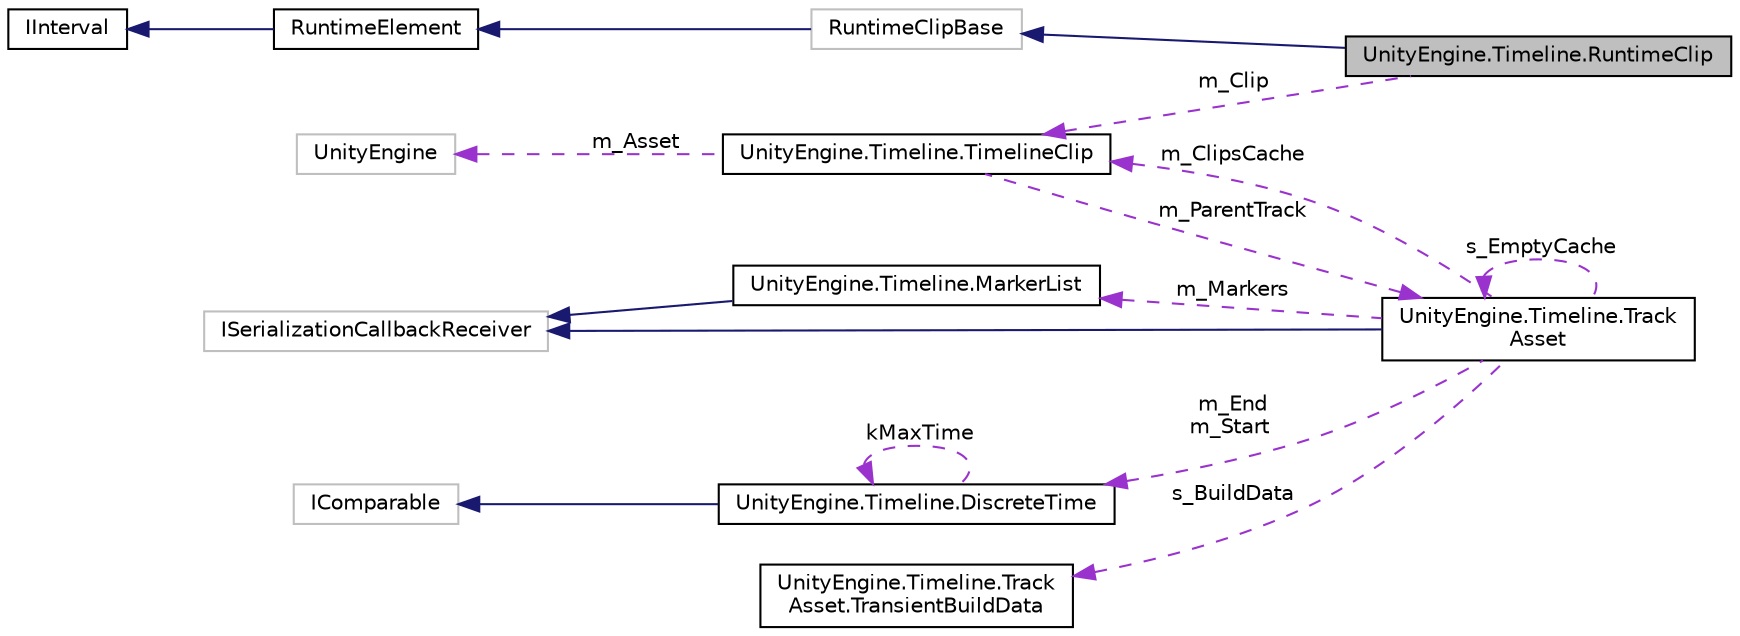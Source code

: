 digraph "UnityEngine.Timeline.RuntimeClip"
{
 // LATEX_PDF_SIZE
  edge [fontname="Helvetica",fontsize="10",labelfontname="Helvetica",labelfontsize="10"];
  node [fontname="Helvetica",fontsize="10",shape=record];
  rankdir="LR";
  Node1 [label="UnityEngine.Timeline.RuntimeClip",height=0.2,width=0.4,color="black", fillcolor="grey75", style="filled", fontcolor="black",tooltip=" "];
  Node2 -> Node1 [dir="back",color="midnightblue",fontsize="10",style="solid",fontname="Helvetica"];
  Node2 [label="RuntimeClipBase",height=0.2,width=0.4,color="grey75", fillcolor="white", style="filled",tooltip=" "];
  Node3 -> Node2 [dir="back",color="midnightblue",fontsize="10",style="solid",fontname="Helvetica"];
  Node3 [label="RuntimeElement",height=0.2,width=0.4,color="black", fillcolor="white", style="filled",URL="$class_unity_engine_1_1_timeline_1_1_runtime_element.html",tooltip=" "];
  Node4 -> Node3 [dir="back",color="midnightblue",fontsize="10",style="solid",fontname="Helvetica"];
  Node4 [label="IInterval",height=0.2,width=0.4,color="black", fillcolor="white", style="filled",URL="$interface_unity_engine_1_1_timeline_1_1_i_interval.html",tooltip=" "];
  Node5 -> Node1 [dir="back",color="darkorchid3",fontsize="10",style="dashed",label=" m_Clip" ,fontname="Helvetica"];
  Node5 [label="UnityEngine.Timeline.TimelineClip",height=0.2,width=0.4,color="black", fillcolor="white", style="filled",URL="$class_unity_engine_1_1_timeline_1_1_timeline_clip.html",tooltip="Represents a clip on the timeline."];
  Node6 -> Node5 [dir="back",color="darkorchid3",fontsize="10",style="dashed",label=" m_Asset" ,fontname="Helvetica"];
  Node6 [label="UnityEngine",height=0.2,width=0.4,color="grey75", fillcolor="white", style="filled",tooltip=" "];
  Node7 -> Node5 [dir="back",color="darkorchid3",fontsize="10",style="dashed",label=" m_ParentTrack" ,fontname="Helvetica"];
  Node7 [label="UnityEngine.Timeline.Track\lAsset",height=0.2,width=0.4,color="black", fillcolor="white", style="filled",URL="$class_unity_engine_1_1_timeline_1_1_track_asset.html",tooltip="A PlayableAsset representing a track inside a timeline."];
  Node8 -> Node7 [dir="back",color="midnightblue",fontsize="10",style="solid",fontname="Helvetica"];
  Node8 [label="ISerializationCallbackReceiver",height=0.2,width=0.4,color="grey75", fillcolor="white", style="filled",tooltip=" "];
  Node9 -> Node7 [dir="back",color="darkorchid3",fontsize="10",style="dashed",label=" m_Markers" ,fontname="Helvetica"];
  Node9 [label="UnityEngine.Timeline.MarkerList",height=0.2,width=0.4,color="black", fillcolor="white", style="filled",URL="$struct_unity_engine_1_1_timeline_1_1_marker_list.html",tooltip=" "];
  Node8 -> Node9 [dir="back",color="midnightblue",fontsize="10",style="solid",fontname="Helvetica"];
  Node10 -> Node7 [dir="back",color="darkorchid3",fontsize="10",style="dashed",label=" m_End\nm_Start" ,fontname="Helvetica"];
  Node10 [label="UnityEngine.Timeline.DiscreteTime",height=0.2,width=0.4,color="black", fillcolor="white", style="filled",URL="$struct_unity_engine_1_1_timeline_1_1_discrete_time.html",tooltip=" "];
  Node11 -> Node10 [dir="back",color="midnightblue",fontsize="10",style="solid",fontname="Helvetica"];
  Node11 [label="IComparable",height=0.2,width=0.4,color="grey75", fillcolor="white", style="filled",tooltip=" "];
  Node10 -> Node10 [dir="back",color="darkorchid3",fontsize="10",style="dashed",label=" kMaxTime" ,fontname="Helvetica"];
  Node5 -> Node7 [dir="back",color="darkorchid3",fontsize="10",style="dashed",label=" m_ClipsCache" ,fontname="Helvetica"];
  Node7 -> Node7 [dir="back",color="darkorchid3",fontsize="10",style="dashed",label=" s_EmptyCache" ,fontname="Helvetica"];
  Node12 -> Node7 [dir="back",color="darkorchid3",fontsize="10",style="dashed",label=" s_BuildData" ,fontname="Helvetica"];
  Node12 [label="UnityEngine.Timeline.Track\lAsset.TransientBuildData",height=0.2,width=0.4,color="black", fillcolor="white", style="filled",URL="$struct_unity_engine_1_1_timeline_1_1_track_asset_1_1_transient_build_data.html",tooltip=" "];
}
